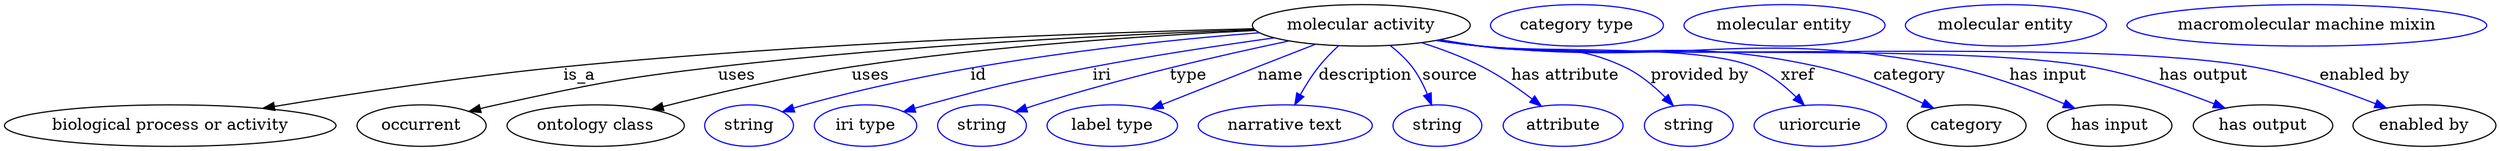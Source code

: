 digraph {
	graph [bb="0,0,2156.4,123"];
	node [label="\N"];
	"molecular activity"	[height=0.5,
		label="molecular activity",
		pos="1176.6,105",
		width=2.6178];
	"biological process or activity"	[height=0.5,
		pos="143.64,18",
		width=3.9899];
	"molecular activity" -> "biological process or activity"	[label=is_a,
		lp="498.64,61.5",
		pos="e,223.98,32.984 1083.5,102.1 950.46,98.745 698.33,90.022 484.64,69 399.22,60.597 302.46,45.912 233.89,34.624"];
	occurrent	[height=0.5,
		pos="361.64,18",
		width=1.5526];
	"molecular activity" -> occurrent	[label=uses,
		lp="635.14,61.5",
		pos="e,402.77,30.326 1084,101.24 973.12,97.232 781.81,88.084 618.64,69 532.64,58.942 511.26,54.304 426.64,36 422.03,35.004 417.27,33.9 \
412.5,32.746"];
	"ontology class"	[height=0.5,
		pos="512.64,18",
		width=2.1304];
	"molecular activity" -> "ontology class"	[label=uses,
		lp="751.14,61.5",
		pos="e,561.2,32.038 1085.2,100.56 995.52,96.301 855.08,87.237 734.64,69 678.53,60.504 615.5,45.802 570.97,34.532"];
	id	[color=blue,
		height=0.5,
		label=string,
		pos="645.64,18",
		width=1.0652];
	"molecular activity" -> id	[color=blue,
		label=id,
		lp="844.64,61.5",
		pos="e,674.62,29.99 1088.4,98.559 990.48,90.919 828.46,73.497 693.64,36 690.53,35.135 687.33,34.172 684.13,33.155",
		style=solid];
	iri	[color=blue,
		height=0.5,
		label="iri type",
		pos="746.64,18",
		width=1.2277];
	"molecular activity" -> iri	[color=blue,
		label=iri,
		lp="951.64,61.5",
		pos="e,779.93,29.93 1101.1,94.167 1055.4,87.84 995.98,78.955 943.64,69 879.56,56.813 863.57,53.14 800.64,36 797.06,35.026 793.37,33.97 \
789.66,32.877",
		style=solid];
	type	[color=blue,
		height=0.5,
		label=string,
		pos="847.64,18",
		width=1.0652];
	"molecular activity" -> type	[color=blue,
		label=type,
		lp="1026.6,61.5",
		pos="e,876.59,29.898 1114.1,91.507 1056.5,79.396 968.96,59.449 894.64,36 891.88,35.131 889.05,34.201 886.21,33.24",
		style=solid];
	name	[color=blue,
		height=0.5,
		label="label type",
		pos="960.64,18",
		width=1.5707];
	"molecular activity" -> name	[color=blue,
		label=name,
		lp="1106.6,61.5",
		pos="e,994.57,32.539 1136.7,88.552 1121.1,82.481 1103,75.437 1086.6,69 1059.1,58.174 1028.2,45.914 1003.9,36.244",
		style=solid];
	description	[color=blue,
		height=0.5,
		label="narrative text",
		pos="1110.6,18",
		width=2.0943];
	"molecular activity" -> description	[color=blue,
		label=description,
		lp="1180.1,61.5",
		pos="e,1118.9,35.979 1156.8,87.166 1150.9,81.694 1144.7,75.379 1139.6,69 1133.8,61.647 1128.4,53.001 1123.8,44.985",
		style=solid];
	source	[color=blue,
		height=0.5,
		label=string,
		pos="1242.6,18",
		width=1.0652];
	"molecular activity" -> source	[color=blue,
		label=source,
		lp="1253.6,61.5",
		pos="e,1237.5,35.85 1201.8,87.354 1208.6,82.065 1215.4,75.803 1220.6,69 1226.1,61.951 1230.5,53.351 1233.9,45.285",
		style=solid];
	"has attribute"	[color=blue,
		height=0.5,
		label=attribute,
		pos="1350.6,18",
		width=1.4443];
	"molecular activity" -> "has attribute"	[color=blue,
		label="has attribute",
		lp="1353.6,61.5",
		pos="e,1332,34.899 1229.2,89.949 1246.4,84.455 1265.2,77.427 1281.6,69 1296.5,61.368 1311.7,50.738 1324,41.242",
		style=solid];
	"provided by"	[color=blue,
		height=0.5,
		label=string,
		pos="1458.6,18",
		width=1.0652];
	"molecular activity" -> "provided by"	[color=blue,
		label="provided by",
		lp="1469.1,61.5",
		pos="e,1445.8,35.269 1244.8,92.555 1256.4,90.658 1268.4,88.743 1279.6,87 1335.1,78.429 1354,93.16 1404.6,69 1417.6,62.838 1429.5,52.491 \
1438.9,42.804",
		style=solid];
	xref	[color=blue,
		height=0.5,
		label=uriorcurie,
		pos="1572.6,18",
		width=1.5887];
	"molecular activity" -> xref	[color=blue,
		label=xref,
		lp="1553.1,61.5",
		pos="e,1559,35.604 1243,92.171 1255.2,90.253 1267.8,88.43 1279.6,87 1331.9,80.711 1467.2,89.39 1515.6,69 1529.4,63.226 1542.1,52.787 \
1552,42.936",
		style=solid];
	category	[height=0.5,
		pos="1699.6,18",
		width=1.4263];
	"molecular activity" -> category	[color=blue,
		label=category,
		lp="1650.1,61.5",
		pos="e,1671,33.186 1242.7,92.071 1255,90.151 1267.7,88.354 1279.6,87 1408.8,72.394 1444.7,96.992 1571.6,69 1603,62.077 1636.9,48.585 \
1661.8,37.359",
		style=solid];
	"has input"	[height=0.5,
		pos="1822.6,18",
		width=1.4985];
	"molecular activity" -> "has input"	[color=blue,
		label="has input",
		lp="1770.1,61.5",
		pos="e,1792.7,32.967 1242.1,91.987 1254.6,90.051 1267.5,88.269 1279.6,87 1459.3,68.26 1508.5,104.37 1685.6,69 1719.6,62.221 1756.3,48.423 \
1783.2,37.036",
		style=solid];
	"has output"	[height=0.5,
		pos="1954.6,18",
		width=1.679];
	"molecular activity" -> "has output"	[color=blue,
		label="has output",
		lp="1904.1,61.5",
		pos="e,1921.8,33.282 1241.9,91.929 1254.4,89.985 1267.4,88.216 1279.6,87 1396.5,75.417 1692.2,90.13 1807.6,69 1844,62.353 1883.5,48.498 \
1912.4,37.056",
		style=solid];
	"enabled by"	[height=0.5,
		pos="2094.6,18",
		width=1.7151];
	"molecular activity" -> "enabled by"	[color=blue,
		label="enabled by",
		lp="2044.1,61.5",
		pos="e,2061.6,33.351 1241.6,91.901 1254.2,89.947 1267.3,88.181 1279.6,87 1427.2,72.894 1800.7,95.019 1946.6,69 1983.2,62.479 2023,48.616 \
2052.1,37.138",
		style=solid];
	"named thing_category"	[color=blue,
		height=0.5,
		label="category type",
		pos="1363.6,105",
		width=2.0762];
	"molecular activity_has input"	[color=blue,
		height=0.5,
		label="molecular entity",
		pos="1543.6,105",
		width=2.4192];
	"molecular activity_has output"	[color=blue,
		height=0.5,
		label="molecular entity",
		pos="1735.6,105",
		width=2.4192];
	"molecular activity_enabled by"	[color=blue,
		height=0.5,
		label="macromolecular machine mixin",
		pos="1996.6,105",
		width=4.3329];
}
